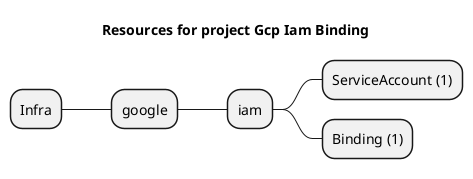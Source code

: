 @startmindmap
title Resources for project Gcp Iam Binding
skinparam monochrome true
+ Infra
++ google
+++ iam
++++ ServiceAccount (1)
++++ Binding (1)
@endmindmap